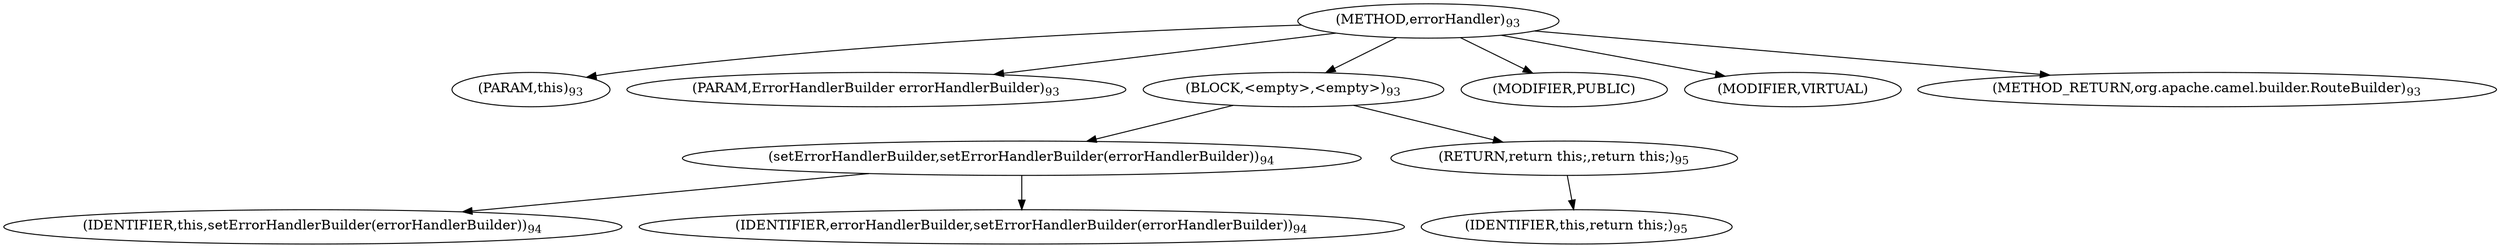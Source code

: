 digraph "errorHandler" {  
"153" [label = <(METHOD,errorHandler)<SUB>93</SUB>> ]
"12" [label = <(PARAM,this)<SUB>93</SUB>> ]
"154" [label = <(PARAM,ErrorHandlerBuilder errorHandlerBuilder)<SUB>93</SUB>> ]
"155" [label = <(BLOCK,&lt;empty&gt;,&lt;empty&gt;)<SUB>93</SUB>> ]
"156" [label = <(setErrorHandlerBuilder,setErrorHandlerBuilder(errorHandlerBuilder))<SUB>94</SUB>> ]
"11" [label = <(IDENTIFIER,this,setErrorHandlerBuilder(errorHandlerBuilder))<SUB>94</SUB>> ]
"157" [label = <(IDENTIFIER,errorHandlerBuilder,setErrorHandlerBuilder(errorHandlerBuilder))<SUB>94</SUB>> ]
"158" [label = <(RETURN,return this;,return this;)<SUB>95</SUB>> ]
"13" [label = <(IDENTIFIER,this,return this;)<SUB>95</SUB>> ]
"159" [label = <(MODIFIER,PUBLIC)> ]
"160" [label = <(MODIFIER,VIRTUAL)> ]
"161" [label = <(METHOD_RETURN,org.apache.camel.builder.RouteBuilder)<SUB>93</SUB>> ]
  "153" -> "12" 
  "153" -> "154" 
  "153" -> "155" 
  "153" -> "159" 
  "153" -> "160" 
  "153" -> "161" 
  "155" -> "156" 
  "155" -> "158" 
  "156" -> "11" 
  "156" -> "157" 
  "158" -> "13" 
}
